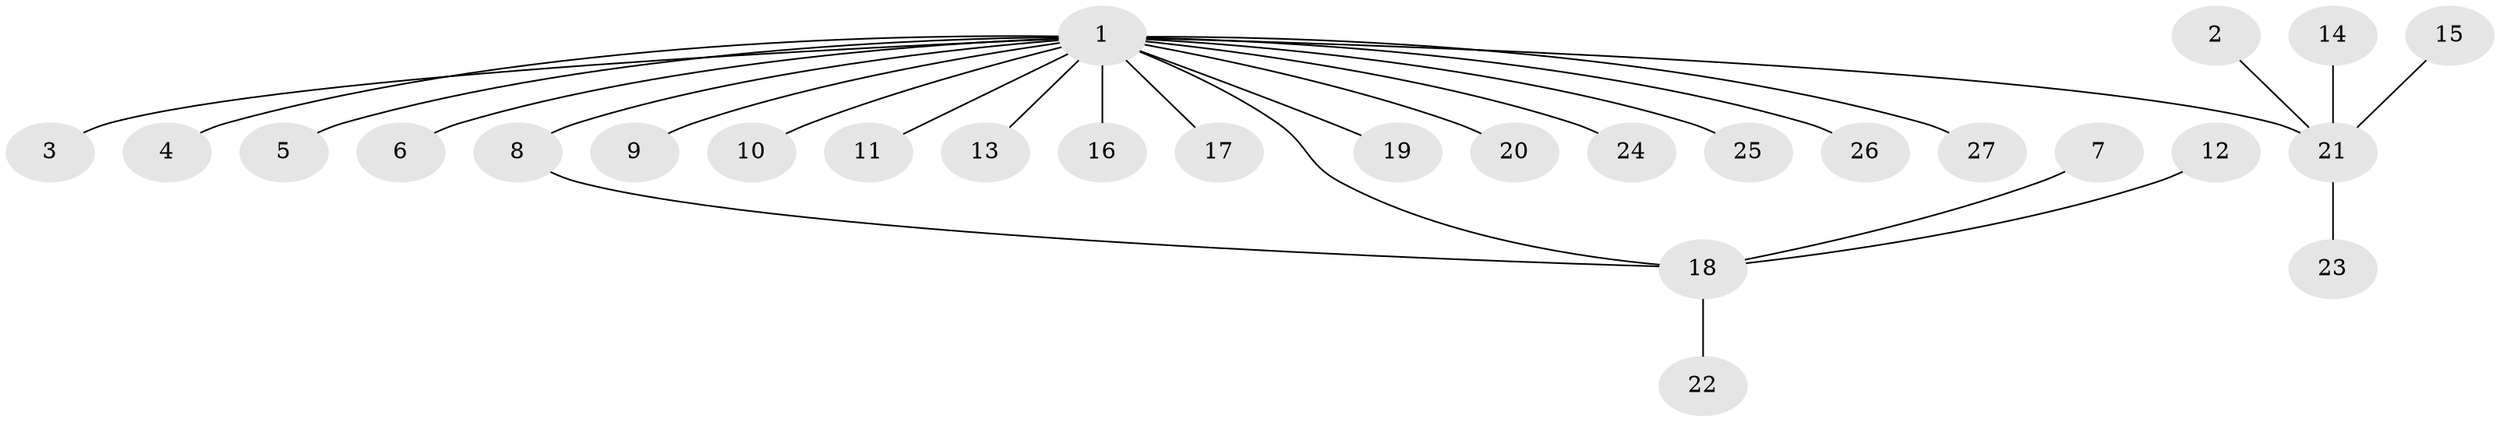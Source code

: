 // original degree distribution, {5: 0.04, 14: 0.02, 2: 0.16, 7: 0.02, 6: 0.02, 1: 0.64, 3: 0.1}
// Generated by graph-tools (version 1.1) at 2025/26/03/09/25 03:26:01]
// undirected, 27 vertices, 27 edges
graph export_dot {
graph [start="1"]
  node [color=gray90,style=filled];
  1;
  2;
  3;
  4;
  5;
  6;
  7;
  8;
  9;
  10;
  11;
  12;
  13;
  14;
  15;
  16;
  17;
  18;
  19;
  20;
  21;
  22;
  23;
  24;
  25;
  26;
  27;
  1 -- 3 [weight=1.0];
  1 -- 4 [weight=1.0];
  1 -- 5 [weight=1.0];
  1 -- 6 [weight=1.0];
  1 -- 8 [weight=1.0];
  1 -- 9 [weight=1.0];
  1 -- 10 [weight=1.0];
  1 -- 11 [weight=1.0];
  1 -- 13 [weight=1.0];
  1 -- 16 [weight=1.0];
  1 -- 17 [weight=1.0];
  1 -- 18 [weight=1.0];
  1 -- 19 [weight=1.0];
  1 -- 20 [weight=1.0];
  1 -- 21 [weight=1.0];
  1 -- 24 [weight=1.0];
  1 -- 25 [weight=1.0];
  1 -- 26 [weight=1.0];
  1 -- 27 [weight=1.0];
  2 -- 21 [weight=1.0];
  7 -- 18 [weight=1.0];
  8 -- 18 [weight=1.0];
  12 -- 18 [weight=1.0];
  14 -- 21 [weight=1.0];
  15 -- 21 [weight=1.0];
  18 -- 22 [weight=1.0];
  21 -- 23 [weight=1.0];
}
